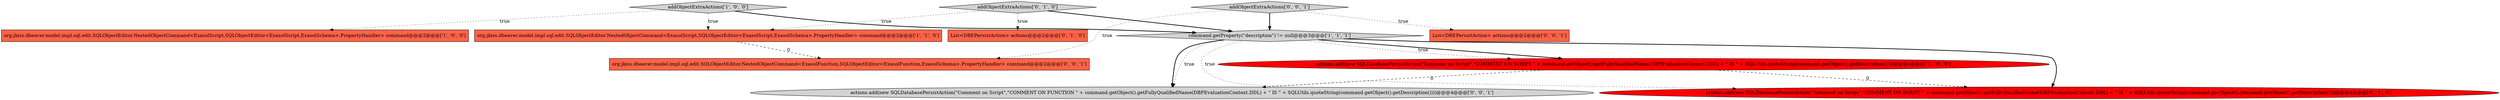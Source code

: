 digraph {
0 [style = filled, label = "addObjectExtraActions['1', '0', '0']", fillcolor = lightgray, shape = diamond image = "AAA0AAABBB1BBB"];
8 [style = filled, label = "actions.add(new SQLDatabasePersistAction(\"Comment on Script\",\"COMMENT ON FUNCTION \" + command.getObject().getFullyQualifiedName(DBPEvaluationContext.DDL) + \" IS \" + SQLUtils.quoteString(command.getObject().getDescription())))@@@4@@@['0', '0', '1']", fillcolor = lightgray, shape = ellipse image = "AAA0AAABBB3BBB"];
5 [style = filled, label = "List<DBEPersistAction> actions@@@2@@@['0', '1', '0']", fillcolor = tomato, shape = box image = "AAA0AAABBB2BBB"];
4 [style = filled, label = "org.jkiss.dbeaver.model.impl.sql.edit.SQLObjectEditor.NestedObjectCommand<ExasolScript,SQLObjectEditor<ExasolScript,ExasolSchema>.PropertyHandler> command@@@2@@@['1', '1', '0']", fillcolor = tomato, shape = box image = "AAA0AAABBB1BBB"];
11 [style = filled, label = "org.jkiss.dbeaver.model.impl.sql.edit.SQLObjectEditor.NestedObjectCommand<ExasolFunction,SQLObjectEditor<ExasolFunction,ExasolSchema>.PropertyHandler> command@@@2@@@['0', '0', '1']", fillcolor = tomato, shape = box image = "AAA0AAABBB3BBB"];
2 [style = filled, label = "actions.add(new SQLDatabasePersistAction(\"Comment on Script\",\"COMMENT ON SCRIPT \" + command.getObject().getFullyQualifiedName(DBPEvaluationContext.DDL) + \" IS \" + SQLUtils.quoteString(command.getObject().getDescription())))@@@4@@@['1', '0', '0']", fillcolor = red, shape = ellipse image = "AAA1AAABBB1BBB"];
3 [style = filled, label = "command.getProperty(\"description\") != null@@@3@@@['1', '1', '1']", fillcolor = lightgray, shape = diamond image = "AAA0AAABBB1BBB"];
9 [style = filled, label = "addObjectExtraActions['0', '0', '1']", fillcolor = lightgray, shape = diamond image = "AAA0AAABBB3BBB"];
6 [style = filled, label = "actions.add(new SQLDatabasePersistAction(\"Comment on Script\",\"COMMENT ON SCRIPT \" + command.getObject().getFullyQualifiedName(DBPEvaluationContext.DDL) + \" IS \" + SQLUtils.quoteString(command.getObject(),command.getObject().getDescription())))@@@4@@@['0', '1', '0']", fillcolor = red, shape = ellipse image = "AAA1AAABBB2BBB"];
7 [style = filled, label = "addObjectExtraActions['0', '1', '0']", fillcolor = lightgray, shape = diamond image = "AAA0AAABBB2BBB"];
1 [style = filled, label = "org.jkiss.dbeaver.model.impl.sql.edit.SQLObjectEditor.NestedObjectCommand<ExasolScript,SQLObjectEditor<ExasolScript,ExasolSchema>.PropertyHandler> command@@@2@@@['1', '0', '0']", fillcolor = tomato, shape = box image = "AAA0AAABBB1BBB"];
10 [style = filled, label = "List<DBEPersistAction> actions@@@2@@@['0', '0', '1']", fillcolor = tomato, shape = box image = "AAA0AAABBB3BBB"];
0->3 [style = bold, label=""];
9->3 [style = bold, label=""];
3->6 [style = bold, label=""];
4->11 [style = dashed, label="0"];
3->2 [style = bold, label=""];
3->6 [style = dotted, label="true"];
3->8 [style = dotted, label="true"];
9->10 [style = dotted, label="true"];
2->6 [style = dashed, label="0"];
2->8 [style = dashed, label="0"];
0->4 [style = dotted, label="true"];
3->8 [style = bold, label=""];
7->3 [style = bold, label=""];
7->4 [style = dotted, label="true"];
3->2 [style = dotted, label="true"];
0->1 [style = dotted, label="true"];
7->5 [style = dotted, label="true"];
9->11 [style = dotted, label="true"];
}
